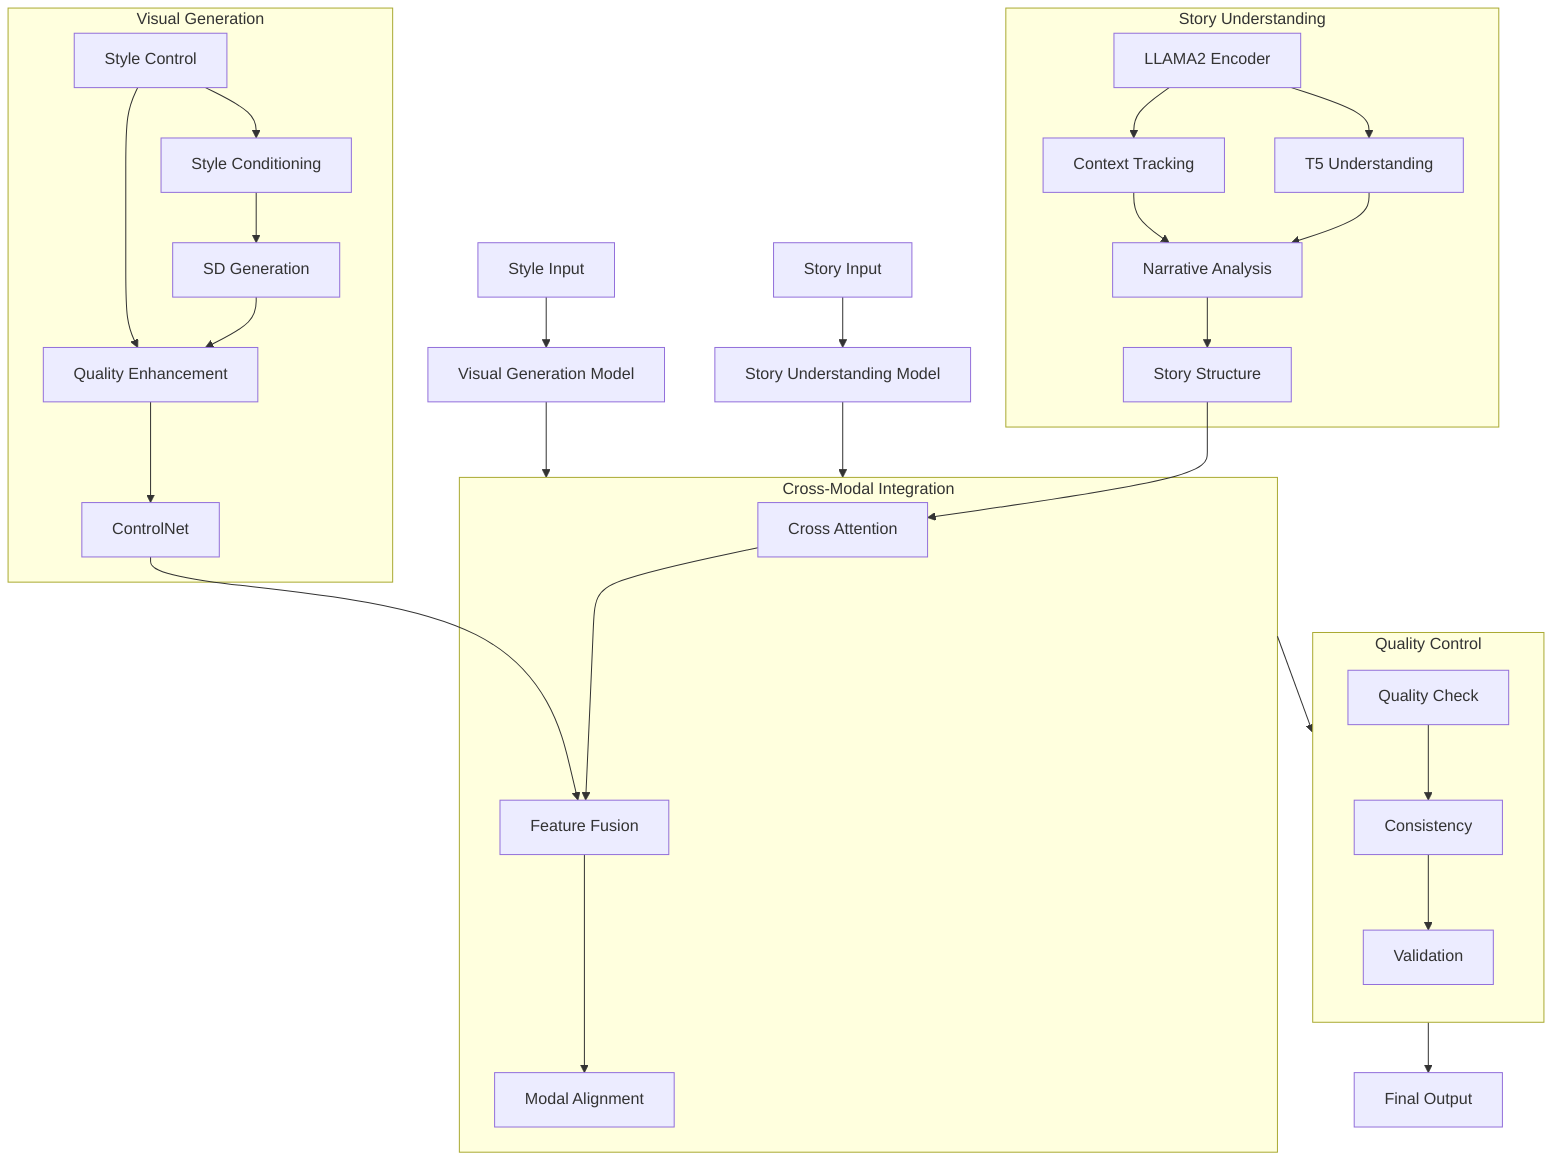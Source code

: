 flowchart TB
    Input[Story Input] --> Story[Story Understanding Model]
    Style[Style Input] --> Visual[Visual Generation Model]
    
    subgraph StoryModel[Story Understanding]
        direction TB
        SEnc[LLAMA2 Encoder] --> SUnd[T5 Understanding]
        SUnd --> SAna[Narrative Analysis]
        SAna --> SOut[Story Structure]
        
        SEnc --> SCtx[Context Tracking]
        SCtx --> SAna
    end
    
    subgraph VisualModel[Visual Generation]
        direction TB
        VCond[Style Conditioning] --> VGen[SD Generation]
        VGen --> VEnh[Quality Enhancement]
        VEnh --> VCtrl[ControlNet]
        
        StyleCtrl[Style Control] --> VCond
        StyleCtrl --> VEnh
    end
    
    subgraph Integration[Cross-Modal Integration]
        direction TB
        Cross[Cross Attention] --> Fusion[Feature Fusion]
        Fusion --> Align[Modal Alignment]
    end
    
    subgraph Quality[Quality Control]
        direction TB
        QCheck[Quality Check] --> Consist[Consistency]
        Consist --> Valid[Validation]
    end
    
    Story --> Integration
    Visual --> Integration
    Integration --> Quality
    Quality --> Output[Final Output]
    
    SOut --> Cross
    VCtrl --> Fusion